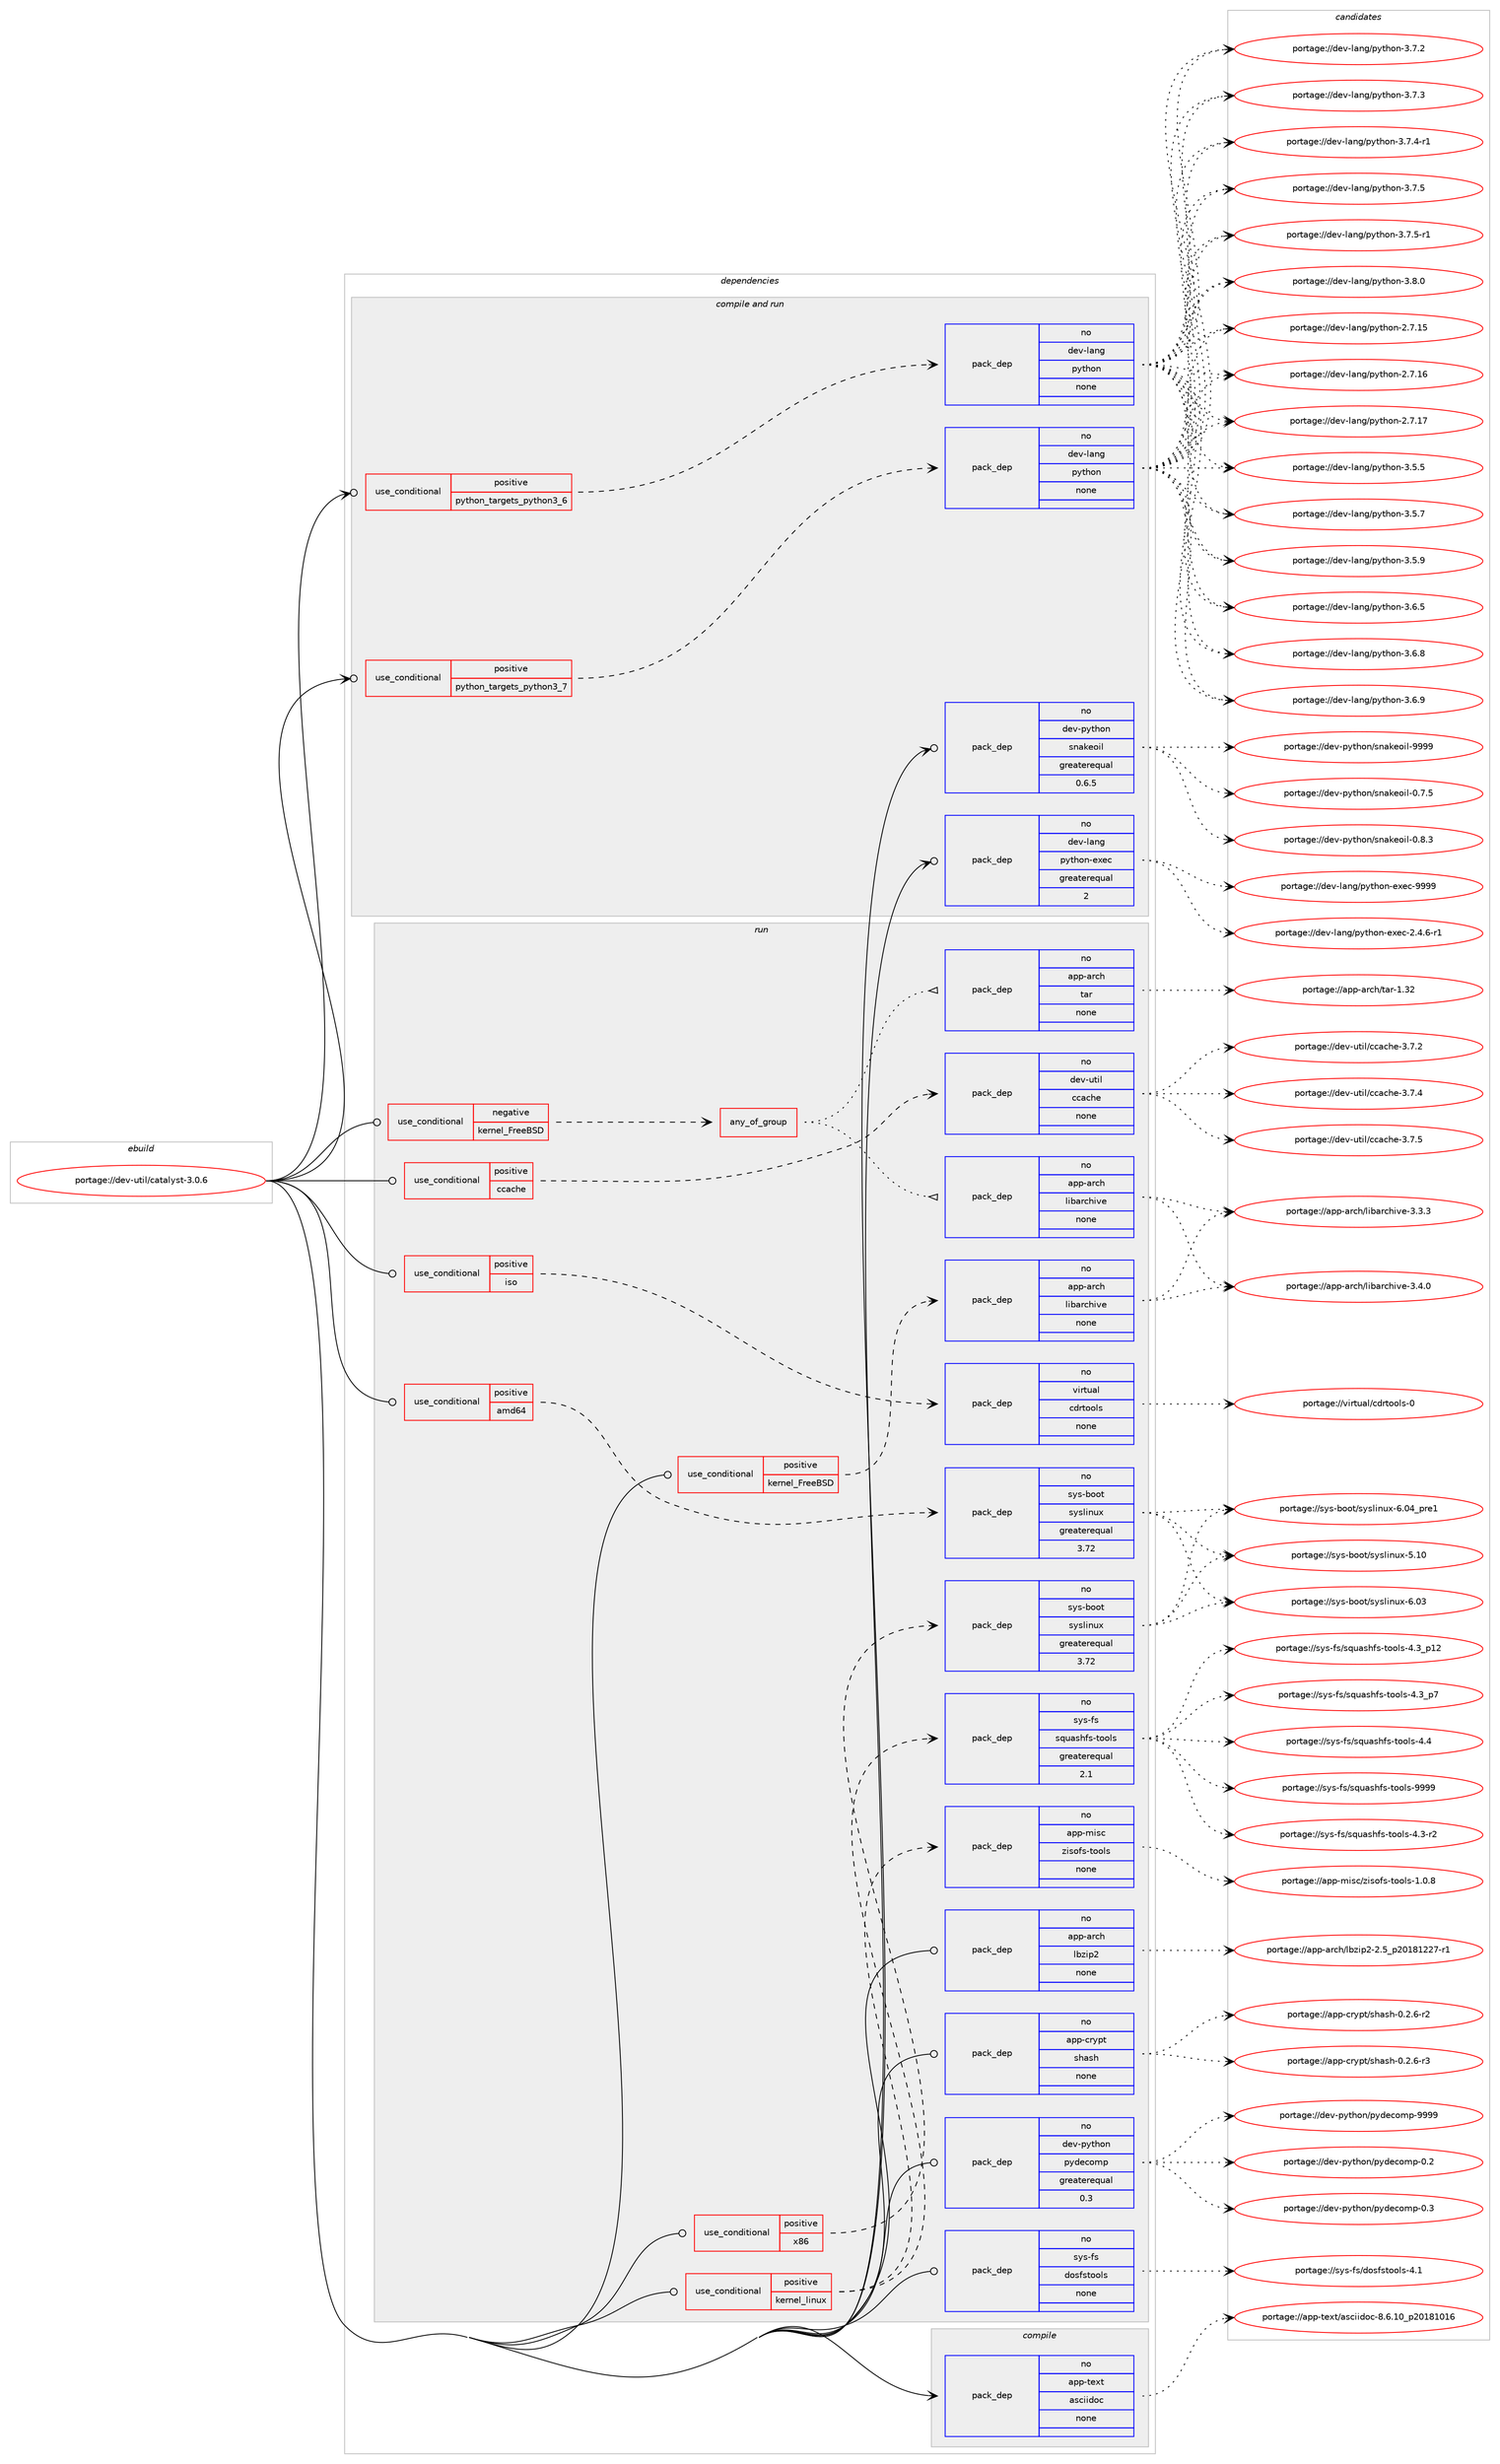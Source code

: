 digraph prolog {

# *************
# Graph options
# *************

newrank=true;
concentrate=true;
compound=true;
graph [rankdir=LR,fontname=Helvetica,fontsize=10,ranksep=1.5];#, ranksep=2.5, nodesep=0.2];
edge  [arrowhead=vee];
node  [fontname=Helvetica,fontsize=10];

# **********
# The ebuild
# **********

subgraph cluster_leftcol {
color=gray;
rank=same;
label=<<i>ebuild</i>>;
id [label="portage://dev-util/catalyst-3.0.6", color=red, width=4, href="../dev-util/catalyst-3.0.6.svg"];
}

# ****************
# The dependencies
# ****************

subgraph cluster_midcol {
color=gray;
label=<<i>dependencies</i>>;
subgraph cluster_compile {
fillcolor="#eeeeee";
style=filled;
label=<<i>compile</i>>;
subgraph pack185644 {
dependency259801 [label=<<TABLE BORDER="0" CELLBORDER="1" CELLSPACING="0" CELLPADDING="4" WIDTH="220"><TR><TD ROWSPAN="6" CELLPADDING="30">pack_dep</TD></TR><TR><TD WIDTH="110">no</TD></TR><TR><TD>app-text</TD></TR><TR><TD>asciidoc</TD></TR><TR><TD>none</TD></TR><TR><TD></TD></TR></TABLE>>, shape=none, color=blue];
}
id:e -> dependency259801:w [weight=20,style="solid",arrowhead="vee"];
}
subgraph cluster_compileandrun {
fillcolor="#eeeeee";
style=filled;
label=<<i>compile and run</i>>;
subgraph cond70535 {
dependency259802 [label=<<TABLE BORDER="0" CELLBORDER="1" CELLSPACING="0" CELLPADDING="4"><TR><TD ROWSPAN="3" CELLPADDING="10">use_conditional</TD></TR><TR><TD>positive</TD></TR><TR><TD>python_targets_python3_6</TD></TR></TABLE>>, shape=none, color=red];
subgraph pack185645 {
dependency259803 [label=<<TABLE BORDER="0" CELLBORDER="1" CELLSPACING="0" CELLPADDING="4" WIDTH="220"><TR><TD ROWSPAN="6" CELLPADDING="30">pack_dep</TD></TR><TR><TD WIDTH="110">no</TD></TR><TR><TD>dev-lang</TD></TR><TR><TD>python</TD></TR><TR><TD>none</TD></TR><TR><TD></TD></TR></TABLE>>, shape=none, color=blue];
}
dependency259802:e -> dependency259803:w [weight=20,style="dashed",arrowhead="vee"];
}
id:e -> dependency259802:w [weight=20,style="solid",arrowhead="odotvee"];
subgraph cond70536 {
dependency259804 [label=<<TABLE BORDER="0" CELLBORDER="1" CELLSPACING="0" CELLPADDING="4"><TR><TD ROWSPAN="3" CELLPADDING="10">use_conditional</TD></TR><TR><TD>positive</TD></TR><TR><TD>python_targets_python3_7</TD></TR></TABLE>>, shape=none, color=red];
subgraph pack185646 {
dependency259805 [label=<<TABLE BORDER="0" CELLBORDER="1" CELLSPACING="0" CELLPADDING="4" WIDTH="220"><TR><TD ROWSPAN="6" CELLPADDING="30">pack_dep</TD></TR><TR><TD WIDTH="110">no</TD></TR><TR><TD>dev-lang</TD></TR><TR><TD>python</TD></TR><TR><TD>none</TD></TR><TR><TD></TD></TR></TABLE>>, shape=none, color=blue];
}
dependency259804:e -> dependency259805:w [weight=20,style="dashed",arrowhead="vee"];
}
id:e -> dependency259804:w [weight=20,style="solid",arrowhead="odotvee"];
subgraph pack185647 {
dependency259806 [label=<<TABLE BORDER="0" CELLBORDER="1" CELLSPACING="0" CELLPADDING="4" WIDTH="220"><TR><TD ROWSPAN="6" CELLPADDING="30">pack_dep</TD></TR><TR><TD WIDTH="110">no</TD></TR><TR><TD>dev-lang</TD></TR><TR><TD>python-exec</TD></TR><TR><TD>greaterequal</TD></TR><TR><TD>2</TD></TR></TABLE>>, shape=none, color=blue];
}
id:e -> dependency259806:w [weight=20,style="solid",arrowhead="odotvee"];
subgraph pack185648 {
dependency259807 [label=<<TABLE BORDER="0" CELLBORDER="1" CELLSPACING="0" CELLPADDING="4" WIDTH="220"><TR><TD ROWSPAN="6" CELLPADDING="30">pack_dep</TD></TR><TR><TD WIDTH="110">no</TD></TR><TR><TD>dev-python</TD></TR><TR><TD>snakeoil</TD></TR><TR><TD>greaterequal</TD></TR><TR><TD>0.6.5</TD></TR></TABLE>>, shape=none, color=blue];
}
id:e -> dependency259807:w [weight=20,style="solid",arrowhead="odotvee"];
}
subgraph cluster_run {
fillcolor="#eeeeee";
style=filled;
label=<<i>run</i>>;
subgraph cond70537 {
dependency259808 [label=<<TABLE BORDER="0" CELLBORDER="1" CELLSPACING="0" CELLPADDING="4"><TR><TD ROWSPAN="3" CELLPADDING="10">use_conditional</TD></TR><TR><TD>negative</TD></TR><TR><TD>kernel_FreeBSD</TD></TR></TABLE>>, shape=none, color=red];
subgraph any3549 {
dependency259809 [label=<<TABLE BORDER="0" CELLBORDER="1" CELLSPACING="0" CELLPADDING="4"><TR><TD CELLPADDING="10">any_of_group</TD></TR></TABLE>>, shape=none, color=red];subgraph pack185649 {
dependency259810 [label=<<TABLE BORDER="0" CELLBORDER="1" CELLSPACING="0" CELLPADDING="4" WIDTH="220"><TR><TD ROWSPAN="6" CELLPADDING="30">pack_dep</TD></TR><TR><TD WIDTH="110">no</TD></TR><TR><TD>app-arch</TD></TR><TR><TD>tar</TD></TR><TR><TD>none</TD></TR><TR><TD></TD></TR></TABLE>>, shape=none, color=blue];
}
dependency259809:e -> dependency259810:w [weight=20,style="dotted",arrowhead="oinv"];
subgraph pack185650 {
dependency259811 [label=<<TABLE BORDER="0" CELLBORDER="1" CELLSPACING="0" CELLPADDING="4" WIDTH="220"><TR><TD ROWSPAN="6" CELLPADDING="30">pack_dep</TD></TR><TR><TD WIDTH="110">no</TD></TR><TR><TD>app-arch</TD></TR><TR><TD>libarchive</TD></TR><TR><TD>none</TD></TR><TR><TD></TD></TR></TABLE>>, shape=none, color=blue];
}
dependency259809:e -> dependency259811:w [weight=20,style="dotted",arrowhead="oinv"];
}
dependency259808:e -> dependency259809:w [weight=20,style="dashed",arrowhead="vee"];
}
id:e -> dependency259808:w [weight=20,style="solid",arrowhead="odot"];
subgraph cond70538 {
dependency259812 [label=<<TABLE BORDER="0" CELLBORDER="1" CELLSPACING="0" CELLPADDING="4"><TR><TD ROWSPAN="3" CELLPADDING="10">use_conditional</TD></TR><TR><TD>positive</TD></TR><TR><TD>amd64</TD></TR></TABLE>>, shape=none, color=red];
subgraph pack185651 {
dependency259813 [label=<<TABLE BORDER="0" CELLBORDER="1" CELLSPACING="0" CELLPADDING="4" WIDTH="220"><TR><TD ROWSPAN="6" CELLPADDING="30">pack_dep</TD></TR><TR><TD WIDTH="110">no</TD></TR><TR><TD>sys-boot</TD></TR><TR><TD>syslinux</TD></TR><TR><TD>greaterequal</TD></TR><TR><TD>3.72</TD></TR></TABLE>>, shape=none, color=blue];
}
dependency259812:e -> dependency259813:w [weight=20,style="dashed",arrowhead="vee"];
}
id:e -> dependency259812:w [weight=20,style="solid",arrowhead="odot"];
subgraph cond70539 {
dependency259814 [label=<<TABLE BORDER="0" CELLBORDER="1" CELLSPACING="0" CELLPADDING="4"><TR><TD ROWSPAN="3" CELLPADDING="10">use_conditional</TD></TR><TR><TD>positive</TD></TR><TR><TD>ccache</TD></TR></TABLE>>, shape=none, color=red];
subgraph pack185652 {
dependency259815 [label=<<TABLE BORDER="0" CELLBORDER="1" CELLSPACING="0" CELLPADDING="4" WIDTH="220"><TR><TD ROWSPAN="6" CELLPADDING="30">pack_dep</TD></TR><TR><TD WIDTH="110">no</TD></TR><TR><TD>dev-util</TD></TR><TR><TD>ccache</TD></TR><TR><TD>none</TD></TR><TR><TD></TD></TR></TABLE>>, shape=none, color=blue];
}
dependency259814:e -> dependency259815:w [weight=20,style="dashed",arrowhead="vee"];
}
id:e -> dependency259814:w [weight=20,style="solid",arrowhead="odot"];
subgraph cond70540 {
dependency259816 [label=<<TABLE BORDER="0" CELLBORDER="1" CELLSPACING="0" CELLPADDING="4"><TR><TD ROWSPAN="3" CELLPADDING="10">use_conditional</TD></TR><TR><TD>positive</TD></TR><TR><TD>iso</TD></TR></TABLE>>, shape=none, color=red];
subgraph pack185653 {
dependency259817 [label=<<TABLE BORDER="0" CELLBORDER="1" CELLSPACING="0" CELLPADDING="4" WIDTH="220"><TR><TD ROWSPAN="6" CELLPADDING="30">pack_dep</TD></TR><TR><TD WIDTH="110">no</TD></TR><TR><TD>virtual</TD></TR><TR><TD>cdrtools</TD></TR><TR><TD>none</TD></TR><TR><TD></TD></TR></TABLE>>, shape=none, color=blue];
}
dependency259816:e -> dependency259817:w [weight=20,style="dashed",arrowhead="vee"];
}
id:e -> dependency259816:w [weight=20,style="solid",arrowhead="odot"];
subgraph cond70541 {
dependency259818 [label=<<TABLE BORDER="0" CELLBORDER="1" CELLSPACING="0" CELLPADDING="4"><TR><TD ROWSPAN="3" CELLPADDING="10">use_conditional</TD></TR><TR><TD>positive</TD></TR><TR><TD>kernel_FreeBSD</TD></TR></TABLE>>, shape=none, color=red];
subgraph pack185654 {
dependency259819 [label=<<TABLE BORDER="0" CELLBORDER="1" CELLSPACING="0" CELLPADDING="4" WIDTH="220"><TR><TD ROWSPAN="6" CELLPADDING="30">pack_dep</TD></TR><TR><TD WIDTH="110">no</TD></TR><TR><TD>app-arch</TD></TR><TR><TD>libarchive</TD></TR><TR><TD>none</TD></TR><TR><TD></TD></TR></TABLE>>, shape=none, color=blue];
}
dependency259818:e -> dependency259819:w [weight=20,style="dashed",arrowhead="vee"];
}
id:e -> dependency259818:w [weight=20,style="solid",arrowhead="odot"];
subgraph cond70542 {
dependency259820 [label=<<TABLE BORDER="0" CELLBORDER="1" CELLSPACING="0" CELLPADDING="4"><TR><TD ROWSPAN="3" CELLPADDING="10">use_conditional</TD></TR><TR><TD>positive</TD></TR><TR><TD>kernel_linux</TD></TR></TABLE>>, shape=none, color=red];
subgraph pack185655 {
dependency259821 [label=<<TABLE BORDER="0" CELLBORDER="1" CELLSPACING="0" CELLPADDING="4" WIDTH="220"><TR><TD ROWSPAN="6" CELLPADDING="30">pack_dep</TD></TR><TR><TD WIDTH="110">no</TD></TR><TR><TD>app-misc</TD></TR><TR><TD>zisofs-tools</TD></TR><TR><TD>none</TD></TR><TR><TD></TD></TR></TABLE>>, shape=none, color=blue];
}
dependency259820:e -> dependency259821:w [weight=20,style="dashed",arrowhead="vee"];
subgraph pack185656 {
dependency259822 [label=<<TABLE BORDER="0" CELLBORDER="1" CELLSPACING="0" CELLPADDING="4" WIDTH="220"><TR><TD ROWSPAN="6" CELLPADDING="30">pack_dep</TD></TR><TR><TD WIDTH="110">no</TD></TR><TR><TD>sys-fs</TD></TR><TR><TD>squashfs-tools</TD></TR><TR><TD>greaterequal</TD></TR><TR><TD>2.1</TD></TR></TABLE>>, shape=none, color=blue];
}
dependency259820:e -> dependency259822:w [weight=20,style="dashed",arrowhead="vee"];
}
id:e -> dependency259820:w [weight=20,style="solid",arrowhead="odot"];
subgraph cond70543 {
dependency259823 [label=<<TABLE BORDER="0" CELLBORDER="1" CELLSPACING="0" CELLPADDING="4"><TR><TD ROWSPAN="3" CELLPADDING="10">use_conditional</TD></TR><TR><TD>positive</TD></TR><TR><TD>x86</TD></TR></TABLE>>, shape=none, color=red];
subgraph pack185657 {
dependency259824 [label=<<TABLE BORDER="0" CELLBORDER="1" CELLSPACING="0" CELLPADDING="4" WIDTH="220"><TR><TD ROWSPAN="6" CELLPADDING="30">pack_dep</TD></TR><TR><TD WIDTH="110">no</TD></TR><TR><TD>sys-boot</TD></TR><TR><TD>syslinux</TD></TR><TR><TD>greaterequal</TD></TR><TR><TD>3.72</TD></TR></TABLE>>, shape=none, color=blue];
}
dependency259823:e -> dependency259824:w [weight=20,style="dashed",arrowhead="vee"];
}
id:e -> dependency259823:w [weight=20,style="solid",arrowhead="odot"];
subgraph pack185658 {
dependency259825 [label=<<TABLE BORDER="0" CELLBORDER="1" CELLSPACING="0" CELLPADDING="4" WIDTH="220"><TR><TD ROWSPAN="6" CELLPADDING="30">pack_dep</TD></TR><TR><TD WIDTH="110">no</TD></TR><TR><TD>app-arch</TD></TR><TR><TD>lbzip2</TD></TR><TR><TD>none</TD></TR><TR><TD></TD></TR></TABLE>>, shape=none, color=blue];
}
id:e -> dependency259825:w [weight=20,style="solid",arrowhead="odot"];
subgraph pack185659 {
dependency259826 [label=<<TABLE BORDER="0" CELLBORDER="1" CELLSPACING="0" CELLPADDING="4" WIDTH="220"><TR><TD ROWSPAN="6" CELLPADDING="30">pack_dep</TD></TR><TR><TD WIDTH="110">no</TD></TR><TR><TD>app-crypt</TD></TR><TR><TD>shash</TD></TR><TR><TD>none</TD></TR><TR><TD></TD></TR></TABLE>>, shape=none, color=blue];
}
id:e -> dependency259826:w [weight=20,style="solid",arrowhead="odot"];
subgraph pack185660 {
dependency259827 [label=<<TABLE BORDER="0" CELLBORDER="1" CELLSPACING="0" CELLPADDING="4" WIDTH="220"><TR><TD ROWSPAN="6" CELLPADDING="30">pack_dep</TD></TR><TR><TD WIDTH="110">no</TD></TR><TR><TD>dev-python</TD></TR><TR><TD>pydecomp</TD></TR><TR><TD>greaterequal</TD></TR><TR><TD>0.3</TD></TR></TABLE>>, shape=none, color=blue];
}
id:e -> dependency259827:w [weight=20,style="solid",arrowhead="odot"];
subgraph pack185661 {
dependency259828 [label=<<TABLE BORDER="0" CELLBORDER="1" CELLSPACING="0" CELLPADDING="4" WIDTH="220"><TR><TD ROWSPAN="6" CELLPADDING="30">pack_dep</TD></TR><TR><TD WIDTH="110">no</TD></TR><TR><TD>sys-fs</TD></TR><TR><TD>dosfstools</TD></TR><TR><TD>none</TD></TR><TR><TD></TD></TR></TABLE>>, shape=none, color=blue];
}
id:e -> dependency259828:w [weight=20,style="solid",arrowhead="odot"];
}
}

# **************
# The candidates
# **************

subgraph cluster_choices {
rank=same;
color=gray;
label=<<i>candidates</i>>;

subgraph choice185644 {
color=black;
nodesep=1;
choiceportage97112112451161011201164797115991051051001119945564654464948951125048495649484954 [label="portage://app-text/asciidoc-8.6.10_p20181016", color=red, width=4,href="../app-text/asciidoc-8.6.10_p20181016.svg"];
dependency259801:e -> choiceportage97112112451161011201164797115991051051001119945564654464948951125048495649484954:w [style=dotted,weight="100"];
}
subgraph choice185645 {
color=black;
nodesep=1;
choiceportage10010111845108971101034711212111610411111045504655464953 [label="portage://dev-lang/python-2.7.15", color=red, width=4,href="../dev-lang/python-2.7.15.svg"];
choiceportage10010111845108971101034711212111610411111045504655464954 [label="portage://dev-lang/python-2.7.16", color=red, width=4,href="../dev-lang/python-2.7.16.svg"];
choiceportage10010111845108971101034711212111610411111045504655464955 [label="portage://dev-lang/python-2.7.17", color=red, width=4,href="../dev-lang/python-2.7.17.svg"];
choiceportage100101118451089711010347112121116104111110455146534653 [label="portage://dev-lang/python-3.5.5", color=red, width=4,href="../dev-lang/python-3.5.5.svg"];
choiceportage100101118451089711010347112121116104111110455146534655 [label="portage://dev-lang/python-3.5.7", color=red, width=4,href="../dev-lang/python-3.5.7.svg"];
choiceportage100101118451089711010347112121116104111110455146534657 [label="portage://dev-lang/python-3.5.9", color=red, width=4,href="../dev-lang/python-3.5.9.svg"];
choiceportage100101118451089711010347112121116104111110455146544653 [label="portage://dev-lang/python-3.6.5", color=red, width=4,href="../dev-lang/python-3.6.5.svg"];
choiceportage100101118451089711010347112121116104111110455146544656 [label="portage://dev-lang/python-3.6.8", color=red, width=4,href="../dev-lang/python-3.6.8.svg"];
choiceportage100101118451089711010347112121116104111110455146544657 [label="portage://dev-lang/python-3.6.9", color=red, width=4,href="../dev-lang/python-3.6.9.svg"];
choiceportage100101118451089711010347112121116104111110455146554650 [label="portage://dev-lang/python-3.7.2", color=red, width=4,href="../dev-lang/python-3.7.2.svg"];
choiceportage100101118451089711010347112121116104111110455146554651 [label="portage://dev-lang/python-3.7.3", color=red, width=4,href="../dev-lang/python-3.7.3.svg"];
choiceportage1001011184510897110103471121211161041111104551465546524511449 [label="portage://dev-lang/python-3.7.4-r1", color=red, width=4,href="../dev-lang/python-3.7.4-r1.svg"];
choiceportage100101118451089711010347112121116104111110455146554653 [label="portage://dev-lang/python-3.7.5", color=red, width=4,href="../dev-lang/python-3.7.5.svg"];
choiceportage1001011184510897110103471121211161041111104551465546534511449 [label="portage://dev-lang/python-3.7.5-r1", color=red, width=4,href="../dev-lang/python-3.7.5-r1.svg"];
choiceportage100101118451089711010347112121116104111110455146564648 [label="portage://dev-lang/python-3.8.0", color=red, width=4,href="../dev-lang/python-3.8.0.svg"];
dependency259803:e -> choiceportage10010111845108971101034711212111610411111045504655464953:w [style=dotted,weight="100"];
dependency259803:e -> choiceportage10010111845108971101034711212111610411111045504655464954:w [style=dotted,weight="100"];
dependency259803:e -> choiceportage10010111845108971101034711212111610411111045504655464955:w [style=dotted,weight="100"];
dependency259803:e -> choiceportage100101118451089711010347112121116104111110455146534653:w [style=dotted,weight="100"];
dependency259803:e -> choiceportage100101118451089711010347112121116104111110455146534655:w [style=dotted,weight="100"];
dependency259803:e -> choiceportage100101118451089711010347112121116104111110455146534657:w [style=dotted,weight="100"];
dependency259803:e -> choiceportage100101118451089711010347112121116104111110455146544653:w [style=dotted,weight="100"];
dependency259803:e -> choiceportage100101118451089711010347112121116104111110455146544656:w [style=dotted,weight="100"];
dependency259803:e -> choiceportage100101118451089711010347112121116104111110455146544657:w [style=dotted,weight="100"];
dependency259803:e -> choiceportage100101118451089711010347112121116104111110455146554650:w [style=dotted,weight="100"];
dependency259803:e -> choiceportage100101118451089711010347112121116104111110455146554651:w [style=dotted,weight="100"];
dependency259803:e -> choiceportage1001011184510897110103471121211161041111104551465546524511449:w [style=dotted,weight="100"];
dependency259803:e -> choiceportage100101118451089711010347112121116104111110455146554653:w [style=dotted,weight="100"];
dependency259803:e -> choiceportage1001011184510897110103471121211161041111104551465546534511449:w [style=dotted,weight="100"];
dependency259803:e -> choiceportage100101118451089711010347112121116104111110455146564648:w [style=dotted,weight="100"];
}
subgraph choice185646 {
color=black;
nodesep=1;
choiceportage10010111845108971101034711212111610411111045504655464953 [label="portage://dev-lang/python-2.7.15", color=red, width=4,href="../dev-lang/python-2.7.15.svg"];
choiceportage10010111845108971101034711212111610411111045504655464954 [label="portage://dev-lang/python-2.7.16", color=red, width=4,href="../dev-lang/python-2.7.16.svg"];
choiceportage10010111845108971101034711212111610411111045504655464955 [label="portage://dev-lang/python-2.7.17", color=red, width=4,href="../dev-lang/python-2.7.17.svg"];
choiceportage100101118451089711010347112121116104111110455146534653 [label="portage://dev-lang/python-3.5.5", color=red, width=4,href="../dev-lang/python-3.5.5.svg"];
choiceportage100101118451089711010347112121116104111110455146534655 [label="portage://dev-lang/python-3.5.7", color=red, width=4,href="../dev-lang/python-3.5.7.svg"];
choiceportage100101118451089711010347112121116104111110455146534657 [label="portage://dev-lang/python-3.5.9", color=red, width=4,href="../dev-lang/python-3.5.9.svg"];
choiceportage100101118451089711010347112121116104111110455146544653 [label="portage://dev-lang/python-3.6.5", color=red, width=4,href="../dev-lang/python-3.6.5.svg"];
choiceportage100101118451089711010347112121116104111110455146544656 [label="portage://dev-lang/python-3.6.8", color=red, width=4,href="../dev-lang/python-3.6.8.svg"];
choiceportage100101118451089711010347112121116104111110455146544657 [label="portage://dev-lang/python-3.6.9", color=red, width=4,href="../dev-lang/python-3.6.9.svg"];
choiceportage100101118451089711010347112121116104111110455146554650 [label="portage://dev-lang/python-3.7.2", color=red, width=4,href="../dev-lang/python-3.7.2.svg"];
choiceportage100101118451089711010347112121116104111110455146554651 [label="portage://dev-lang/python-3.7.3", color=red, width=4,href="../dev-lang/python-3.7.3.svg"];
choiceportage1001011184510897110103471121211161041111104551465546524511449 [label="portage://dev-lang/python-3.7.4-r1", color=red, width=4,href="../dev-lang/python-3.7.4-r1.svg"];
choiceportage100101118451089711010347112121116104111110455146554653 [label="portage://dev-lang/python-3.7.5", color=red, width=4,href="../dev-lang/python-3.7.5.svg"];
choiceportage1001011184510897110103471121211161041111104551465546534511449 [label="portage://dev-lang/python-3.7.5-r1", color=red, width=4,href="../dev-lang/python-3.7.5-r1.svg"];
choiceportage100101118451089711010347112121116104111110455146564648 [label="portage://dev-lang/python-3.8.0", color=red, width=4,href="../dev-lang/python-3.8.0.svg"];
dependency259805:e -> choiceportage10010111845108971101034711212111610411111045504655464953:w [style=dotted,weight="100"];
dependency259805:e -> choiceportage10010111845108971101034711212111610411111045504655464954:w [style=dotted,weight="100"];
dependency259805:e -> choiceportage10010111845108971101034711212111610411111045504655464955:w [style=dotted,weight="100"];
dependency259805:e -> choiceportage100101118451089711010347112121116104111110455146534653:w [style=dotted,weight="100"];
dependency259805:e -> choiceportage100101118451089711010347112121116104111110455146534655:w [style=dotted,weight="100"];
dependency259805:e -> choiceportage100101118451089711010347112121116104111110455146534657:w [style=dotted,weight="100"];
dependency259805:e -> choiceportage100101118451089711010347112121116104111110455146544653:w [style=dotted,weight="100"];
dependency259805:e -> choiceportage100101118451089711010347112121116104111110455146544656:w [style=dotted,weight="100"];
dependency259805:e -> choiceportage100101118451089711010347112121116104111110455146544657:w [style=dotted,weight="100"];
dependency259805:e -> choiceportage100101118451089711010347112121116104111110455146554650:w [style=dotted,weight="100"];
dependency259805:e -> choiceportage100101118451089711010347112121116104111110455146554651:w [style=dotted,weight="100"];
dependency259805:e -> choiceportage1001011184510897110103471121211161041111104551465546524511449:w [style=dotted,weight="100"];
dependency259805:e -> choiceportage100101118451089711010347112121116104111110455146554653:w [style=dotted,weight="100"];
dependency259805:e -> choiceportage1001011184510897110103471121211161041111104551465546534511449:w [style=dotted,weight="100"];
dependency259805:e -> choiceportage100101118451089711010347112121116104111110455146564648:w [style=dotted,weight="100"];
}
subgraph choice185647 {
color=black;
nodesep=1;
choiceportage10010111845108971101034711212111610411111045101120101994550465246544511449 [label="portage://dev-lang/python-exec-2.4.6-r1", color=red, width=4,href="../dev-lang/python-exec-2.4.6-r1.svg"];
choiceportage10010111845108971101034711212111610411111045101120101994557575757 [label="portage://dev-lang/python-exec-9999", color=red, width=4,href="../dev-lang/python-exec-9999.svg"];
dependency259806:e -> choiceportage10010111845108971101034711212111610411111045101120101994550465246544511449:w [style=dotted,weight="100"];
dependency259806:e -> choiceportage10010111845108971101034711212111610411111045101120101994557575757:w [style=dotted,weight="100"];
}
subgraph choice185648 {
color=black;
nodesep=1;
choiceportage100101118451121211161041111104711511097107101111105108454846554653 [label="portage://dev-python/snakeoil-0.7.5", color=red, width=4,href="../dev-python/snakeoil-0.7.5.svg"];
choiceportage100101118451121211161041111104711511097107101111105108454846564651 [label="portage://dev-python/snakeoil-0.8.3", color=red, width=4,href="../dev-python/snakeoil-0.8.3.svg"];
choiceportage1001011184511212111610411111047115110971071011111051084557575757 [label="portage://dev-python/snakeoil-9999", color=red, width=4,href="../dev-python/snakeoil-9999.svg"];
dependency259807:e -> choiceportage100101118451121211161041111104711511097107101111105108454846554653:w [style=dotted,weight="100"];
dependency259807:e -> choiceportage100101118451121211161041111104711511097107101111105108454846564651:w [style=dotted,weight="100"];
dependency259807:e -> choiceportage1001011184511212111610411111047115110971071011111051084557575757:w [style=dotted,weight="100"];
}
subgraph choice185649 {
color=black;
nodesep=1;
choiceportage9711211245971149910447116971144549465150 [label="portage://app-arch/tar-1.32", color=red, width=4,href="../app-arch/tar-1.32.svg"];
dependency259810:e -> choiceportage9711211245971149910447116971144549465150:w [style=dotted,weight="100"];
}
subgraph choice185650 {
color=black;
nodesep=1;
choiceportage9711211245971149910447108105989711499104105118101455146514651 [label="portage://app-arch/libarchive-3.3.3", color=red, width=4,href="../app-arch/libarchive-3.3.3.svg"];
choiceportage9711211245971149910447108105989711499104105118101455146524648 [label="portage://app-arch/libarchive-3.4.0", color=red, width=4,href="../app-arch/libarchive-3.4.0.svg"];
dependency259811:e -> choiceportage9711211245971149910447108105989711499104105118101455146514651:w [style=dotted,weight="100"];
dependency259811:e -> choiceportage9711211245971149910447108105989711499104105118101455146524648:w [style=dotted,weight="100"];
}
subgraph choice185651 {
color=black;
nodesep=1;
choiceportage1151211154598111111116471151211151081051101171204553464948 [label="portage://sys-boot/syslinux-5.10", color=red, width=4,href="../sys-boot/syslinux-5.10.svg"];
choiceportage1151211154598111111116471151211151081051101171204554464851 [label="portage://sys-boot/syslinux-6.03", color=red, width=4,href="../sys-boot/syslinux-6.03.svg"];
choiceportage11512111545981111111164711512111510810511011712045544648529511211410149 [label="portage://sys-boot/syslinux-6.04_pre1", color=red, width=4,href="../sys-boot/syslinux-6.04_pre1.svg"];
dependency259813:e -> choiceportage1151211154598111111116471151211151081051101171204553464948:w [style=dotted,weight="100"];
dependency259813:e -> choiceportage1151211154598111111116471151211151081051101171204554464851:w [style=dotted,weight="100"];
dependency259813:e -> choiceportage11512111545981111111164711512111510810511011712045544648529511211410149:w [style=dotted,weight="100"];
}
subgraph choice185652 {
color=black;
nodesep=1;
choiceportage100101118451171161051084799999799104101455146554650 [label="portage://dev-util/ccache-3.7.2", color=red, width=4,href="../dev-util/ccache-3.7.2.svg"];
choiceportage100101118451171161051084799999799104101455146554652 [label="portage://dev-util/ccache-3.7.4", color=red, width=4,href="../dev-util/ccache-3.7.4.svg"];
choiceportage100101118451171161051084799999799104101455146554653 [label="portage://dev-util/ccache-3.7.5", color=red, width=4,href="../dev-util/ccache-3.7.5.svg"];
dependency259815:e -> choiceportage100101118451171161051084799999799104101455146554650:w [style=dotted,weight="100"];
dependency259815:e -> choiceportage100101118451171161051084799999799104101455146554652:w [style=dotted,weight="100"];
dependency259815:e -> choiceportage100101118451171161051084799999799104101455146554653:w [style=dotted,weight="100"];
}
subgraph choice185653 {
color=black;
nodesep=1;
choiceportage1181051141161179710847991001141161111111081154548 [label="portage://virtual/cdrtools-0", color=red, width=4,href="../virtual/cdrtools-0.svg"];
dependency259817:e -> choiceportage1181051141161179710847991001141161111111081154548:w [style=dotted,weight="100"];
}
subgraph choice185654 {
color=black;
nodesep=1;
choiceportage9711211245971149910447108105989711499104105118101455146514651 [label="portage://app-arch/libarchive-3.3.3", color=red, width=4,href="../app-arch/libarchive-3.3.3.svg"];
choiceportage9711211245971149910447108105989711499104105118101455146524648 [label="portage://app-arch/libarchive-3.4.0", color=red, width=4,href="../app-arch/libarchive-3.4.0.svg"];
dependency259819:e -> choiceportage9711211245971149910447108105989711499104105118101455146514651:w [style=dotted,weight="100"];
dependency259819:e -> choiceportage9711211245971149910447108105989711499104105118101455146524648:w [style=dotted,weight="100"];
}
subgraph choice185655 {
color=black;
nodesep=1;
choiceportage9711211245109105115994712210511511110211545116111111108115454946484656 [label="portage://app-misc/zisofs-tools-1.0.8", color=red, width=4,href="../app-misc/zisofs-tools-1.0.8.svg"];
dependency259821:e -> choiceportage9711211245109105115994712210511511110211545116111111108115454946484656:w [style=dotted,weight="100"];
}
subgraph choice185656 {
color=black;
nodesep=1;
choiceportage11512111545102115471151131179711510410211545116111111108115455246514511450 [label="portage://sys-fs/squashfs-tools-4.3-r2", color=red, width=4,href="../sys-fs/squashfs-tools-4.3-r2.svg"];
choiceportage1151211154510211547115113117971151041021154511611111110811545524651951124950 [label="portage://sys-fs/squashfs-tools-4.3_p12", color=red, width=4,href="../sys-fs/squashfs-tools-4.3_p12.svg"];
choiceportage11512111545102115471151131179711510410211545116111111108115455246519511255 [label="portage://sys-fs/squashfs-tools-4.3_p7", color=red, width=4,href="../sys-fs/squashfs-tools-4.3_p7.svg"];
choiceportage1151211154510211547115113117971151041021154511611111110811545524652 [label="portage://sys-fs/squashfs-tools-4.4", color=red, width=4,href="../sys-fs/squashfs-tools-4.4.svg"];
choiceportage115121115451021154711511311797115104102115451161111111081154557575757 [label="portage://sys-fs/squashfs-tools-9999", color=red, width=4,href="../sys-fs/squashfs-tools-9999.svg"];
dependency259822:e -> choiceportage11512111545102115471151131179711510410211545116111111108115455246514511450:w [style=dotted,weight="100"];
dependency259822:e -> choiceportage1151211154510211547115113117971151041021154511611111110811545524651951124950:w [style=dotted,weight="100"];
dependency259822:e -> choiceportage11512111545102115471151131179711510410211545116111111108115455246519511255:w [style=dotted,weight="100"];
dependency259822:e -> choiceportage1151211154510211547115113117971151041021154511611111110811545524652:w [style=dotted,weight="100"];
dependency259822:e -> choiceportage115121115451021154711511311797115104102115451161111111081154557575757:w [style=dotted,weight="100"];
}
subgraph choice185657 {
color=black;
nodesep=1;
choiceportage1151211154598111111116471151211151081051101171204553464948 [label="portage://sys-boot/syslinux-5.10", color=red, width=4,href="../sys-boot/syslinux-5.10.svg"];
choiceportage1151211154598111111116471151211151081051101171204554464851 [label="portage://sys-boot/syslinux-6.03", color=red, width=4,href="../sys-boot/syslinux-6.03.svg"];
choiceportage11512111545981111111164711512111510810511011712045544648529511211410149 [label="portage://sys-boot/syslinux-6.04_pre1", color=red, width=4,href="../sys-boot/syslinux-6.04_pre1.svg"];
dependency259824:e -> choiceportage1151211154598111111116471151211151081051101171204553464948:w [style=dotted,weight="100"];
dependency259824:e -> choiceportage1151211154598111111116471151211151081051101171204554464851:w [style=dotted,weight="100"];
dependency259824:e -> choiceportage11512111545981111111164711512111510810511011712045544648529511211410149:w [style=dotted,weight="100"];
}
subgraph choice185658 {
color=black;
nodesep=1;
choiceportage97112112459711499104471089812210511250455046539511250484956495050554511449 [label="portage://app-arch/lbzip2-2.5_p20181227-r1", color=red, width=4,href="../app-arch/lbzip2-2.5_p20181227-r1.svg"];
dependency259825:e -> choiceportage97112112459711499104471089812210511250455046539511250484956495050554511449:w [style=dotted,weight="100"];
}
subgraph choice185659 {
color=black;
nodesep=1;
choiceportage97112112459911412111211647115104971151044548465046544511450 [label="portage://app-crypt/shash-0.2.6-r2", color=red, width=4,href="../app-crypt/shash-0.2.6-r2.svg"];
choiceportage97112112459911412111211647115104971151044548465046544511451 [label="portage://app-crypt/shash-0.2.6-r3", color=red, width=4,href="../app-crypt/shash-0.2.6-r3.svg"];
dependency259826:e -> choiceportage97112112459911412111211647115104971151044548465046544511450:w [style=dotted,weight="100"];
dependency259826:e -> choiceportage97112112459911412111211647115104971151044548465046544511451:w [style=dotted,weight="100"];
}
subgraph choice185660 {
color=black;
nodesep=1;
choiceportage10010111845112121116104111110471121211001019911110911245484650 [label="portage://dev-python/pydecomp-0.2", color=red, width=4,href="../dev-python/pydecomp-0.2.svg"];
choiceportage10010111845112121116104111110471121211001019911110911245484651 [label="portage://dev-python/pydecomp-0.3", color=red, width=4,href="../dev-python/pydecomp-0.3.svg"];
choiceportage1001011184511212111610411111047112121100101991111091124557575757 [label="portage://dev-python/pydecomp-9999", color=red, width=4,href="../dev-python/pydecomp-9999.svg"];
dependency259827:e -> choiceportage10010111845112121116104111110471121211001019911110911245484650:w [style=dotted,weight="100"];
dependency259827:e -> choiceportage10010111845112121116104111110471121211001019911110911245484651:w [style=dotted,weight="100"];
dependency259827:e -> choiceportage1001011184511212111610411111047112121100101991111091124557575757:w [style=dotted,weight="100"];
}
subgraph choice185661 {
color=black;
nodesep=1;
choiceportage115121115451021154710011111510211511611111110811545524649 [label="portage://sys-fs/dosfstools-4.1", color=red, width=4,href="../sys-fs/dosfstools-4.1.svg"];
dependency259828:e -> choiceportage115121115451021154710011111510211511611111110811545524649:w [style=dotted,weight="100"];
}
}

}
